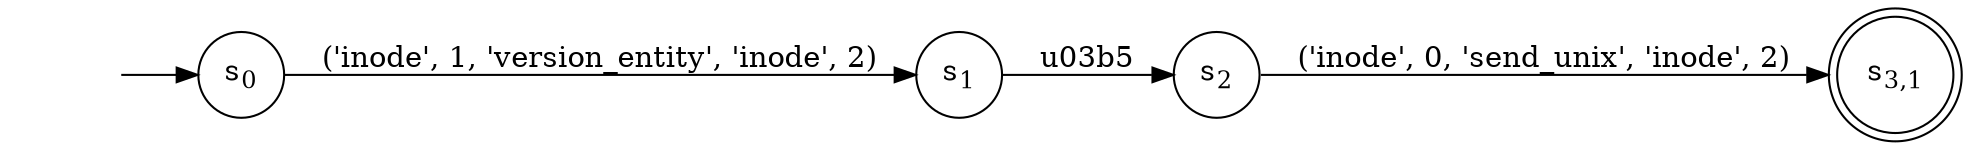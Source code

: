 digraph NFA {
    rankdir = LR;
    I [style = invis];
    I -> S0;
    S0 [label = <s<sub>0</sub>>, shape = circle];
    S1 [label = <s<sub>1</sub>>, shape = circle];
    S2 [label = <s<sub>2</sub>>, shape = circle];
    S3 [label = <s<sub>3,1</sub>>, shape = circle, peripheries = 2];
    S2 -> S3 [label = "('inode', 0, 'send_unix', 'inode', 2)"];
    S1 -> S2 [label = "\u03b5"];
    S0 -> S1 [label = "('inode', 1, 'version_entity', 'inode', 2)"];
}
